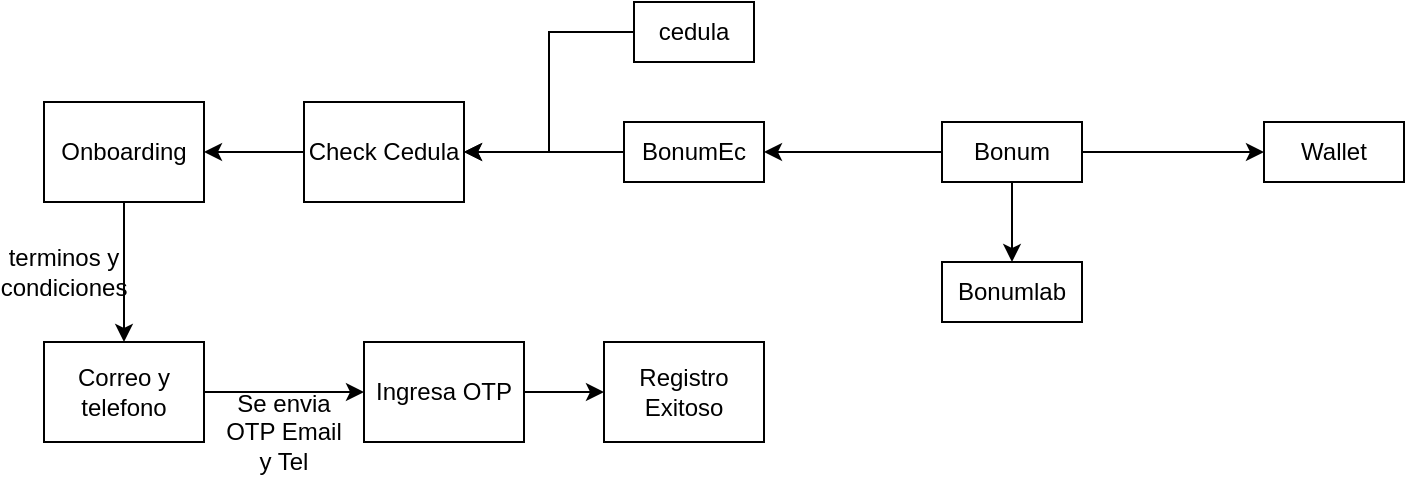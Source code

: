 <mxfile version="26.0.15">
  <diagram name="Página-1" id="MXSNtsotO72wuMHxzZUz">
    <mxGraphModel dx="1595" dy="385" grid="1" gridSize="10" guides="1" tooltips="1" connect="1" arrows="1" fold="1" page="1" pageScale="1" pageWidth="827" pageHeight="1169" math="0" shadow="0">
      <root>
        <mxCell id="0" />
        <mxCell id="1" parent="0" />
        <mxCell id="MBLdEfgW_iknLPlJxsOH-7" style="edgeStyle=orthogonalEdgeStyle;rounded=0;orthogonalLoop=1;jettySize=auto;html=1;" parent="1" source="MBLdEfgW_iknLPlJxsOH-1" target="MBLdEfgW_iknLPlJxsOH-2" edge="1">
          <mxGeometry relative="1" as="geometry" />
        </mxCell>
        <mxCell id="MBLdEfgW_iknLPlJxsOH-8" style="edgeStyle=orthogonalEdgeStyle;rounded=0;orthogonalLoop=1;jettySize=auto;html=1;entryX=0;entryY=0.5;entryDx=0;entryDy=0;" parent="1" source="MBLdEfgW_iknLPlJxsOH-1" target="MBLdEfgW_iknLPlJxsOH-4" edge="1">
          <mxGeometry relative="1" as="geometry" />
        </mxCell>
        <mxCell id="MBLdEfgW_iknLPlJxsOH-9" style="edgeStyle=orthogonalEdgeStyle;rounded=0;orthogonalLoop=1;jettySize=auto;html=1;entryX=0.5;entryY=0;entryDx=0;entryDy=0;" parent="1" source="MBLdEfgW_iknLPlJxsOH-1" target="MBLdEfgW_iknLPlJxsOH-3" edge="1">
          <mxGeometry relative="1" as="geometry" />
        </mxCell>
        <mxCell id="MBLdEfgW_iknLPlJxsOH-1" value="Bonum" style="rounded=0;whiteSpace=wrap;html=1;" parent="1" vertex="1">
          <mxGeometry x="379" y="310" width="70" height="30" as="geometry" />
        </mxCell>
        <mxCell id="MBLdEfgW_iknLPlJxsOH-16" style="edgeStyle=orthogonalEdgeStyle;rounded=0;orthogonalLoop=1;jettySize=auto;html=1;entryX=1;entryY=0.5;entryDx=0;entryDy=0;" parent="1" source="MBLdEfgW_iknLPlJxsOH-2" target="MBLdEfgW_iknLPlJxsOH-11" edge="1">
          <mxGeometry relative="1" as="geometry" />
        </mxCell>
        <mxCell id="MBLdEfgW_iknLPlJxsOH-2" value="BonumEc" style="rounded=0;whiteSpace=wrap;html=1;" parent="1" vertex="1">
          <mxGeometry x="220" y="310" width="70" height="30" as="geometry" />
        </mxCell>
        <mxCell id="MBLdEfgW_iknLPlJxsOH-3" value="Bonumlab" style="rounded=0;whiteSpace=wrap;html=1;" parent="1" vertex="1">
          <mxGeometry x="379" y="380" width="70" height="30" as="geometry" />
        </mxCell>
        <mxCell id="MBLdEfgW_iknLPlJxsOH-4" value="Wallet" style="rounded=0;whiteSpace=wrap;html=1;" parent="1" vertex="1">
          <mxGeometry x="540" y="310" width="70" height="30" as="geometry" />
        </mxCell>
        <mxCell id="dvNbuTJa4570NLibxJGT-2" style="edgeStyle=orthogonalEdgeStyle;rounded=0;orthogonalLoop=1;jettySize=auto;html=1;" edge="1" parent="1" source="MBLdEfgW_iknLPlJxsOH-11" target="dvNbuTJa4570NLibxJGT-1">
          <mxGeometry relative="1" as="geometry" />
        </mxCell>
        <mxCell id="MBLdEfgW_iknLPlJxsOH-11" value="Check Cedula" style="rounded=0;whiteSpace=wrap;html=1;" parent="1" vertex="1">
          <mxGeometry x="60" y="300" width="80" height="50" as="geometry" />
        </mxCell>
        <mxCell id="dvNbuTJa4570NLibxJGT-12" style="edgeStyle=orthogonalEdgeStyle;rounded=0;orthogonalLoop=1;jettySize=auto;html=1;entryX=0.5;entryY=0;entryDx=0;entryDy=0;" edge="1" parent="1" source="dvNbuTJa4570NLibxJGT-1" target="dvNbuTJa4570NLibxJGT-6">
          <mxGeometry relative="1" as="geometry" />
        </mxCell>
        <mxCell id="dvNbuTJa4570NLibxJGT-1" value="Onboarding" style="rounded=0;whiteSpace=wrap;html=1;" vertex="1" parent="1">
          <mxGeometry x="-70" y="300" width="80" height="50" as="geometry" />
        </mxCell>
        <mxCell id="dvNbuTJa4570NLibxJGT-4" style="edgeStyle=orthogonalEdgeStyle;rounded=0;orthogonalLoop=1;jettySize=auto;html=1;entryX=1;entryY=0.5;entryDx=0;entryDy=0;" edge="1" parent="1" source="dvNbuTJa4570NLibxJGT-3" target="MBLdEfgW_iknLPlJxsOH-11">
          <mxGeometry relative="1" as="geometry">
            <mxPoint x="130" y="320" as="targetPoint" />
          </mxGeometry>
        </mxCell>
        <mxCell id="dvNbuTJa4570NLibxJGT-3" value="cedula" style="rounded=0;whiteSpace=wrap;html=1;" vertex="1" parent="1">
          <mxGeometry x="225" y="250" width="60" height="30" as="geometry" />
        </mxCell>
        <mxCell id="dvNbuTJa4570NLibxJGT-13" style="edgeStyle=orthogonalEdgeStyle;rounded=0;orthogonalLoop=1;jettySize=auto;html=1;entryX=0;entryY=0.5;entryDx=0;entryDy=0;" edge="1" parent="1" source="dvNbuTJa4570NLibxJGT-6" target="dvNbuTJa4570NLibxJGT-10">
          <mxGeometry relative="1" as="geometry" />
        </mxCell>
        <mxCell id="dvNbuTJa4570NLibxJGT-6" value="Correo y telefono" style="rounded=0;whiteSpace=wrap;html=1;" vertex="1" parent="1">
          <mxGeometry x="-70" y="420" width="80" height="50" as="geometry" />
        </mxCell>
        <mxCell id="dvNbuTJa4570NLibxJGT-7" value="terminos y condiciones" style="text;html=1;align=center;verticalAlign=middle;whiteSpace=wrap;rounded=0;" vertex="1" parent="1">
          <mxGeometry x="-90" y="370" width="60" height="30" as="geometry" />
        </mxCell>
        <mxCell id="dvNbuTJa4570NLibxJGT-18" style="edgeStyle=orthogonalEdgeStyle;rounded=0;orthogonalLoop=1;jettySize=auto;html=1;entryX=0;entryY=0.5;entryDx=0;entryDy=0;" edge="1" parent="1" source="dvNbuTJa4570NLibxJGT-10" target="dvNbuTJa4570NLibxJGT-17">
          <mxGeometry relative="1" as="geometry" />
        </mxCell>
        <mxCell id="dvNbuTJa4570NLibxJGT-10" value="Ingresa OTP" style="rounded=0;whiteSpace=wrap;html=1;" vertex="1" parent="1">
          <mxGeometry x="90" y="420" width="80" height="50" as="geometry" />
        </mxCell>
        <mxCell id="dvNbuTJa4570NLibxJGT-14" value="Se envia OTP Email y Tel" style="text;html=1;align=center;verticalAlign=middle;whiteSpace=wrap;rounded=0;" vertex="1" parent="1">
          <mxGeometry x="20" y="450" width="60" height="30" as="geometry" />
        </mxCell>
        <mxCell id="dvNbuTJa4570NLibxJGT-17" value="Registro Exitoso" style="rounded=0;whiteSpace=wrap;html=1;" vertex="1" parent="1">
          <mxGeometry x="210" y="420" width="80" height="50" as="geometry" />
        </mxCell>
      </root>
    </mxGraphModel>
  </diagram>
</mxfile>
